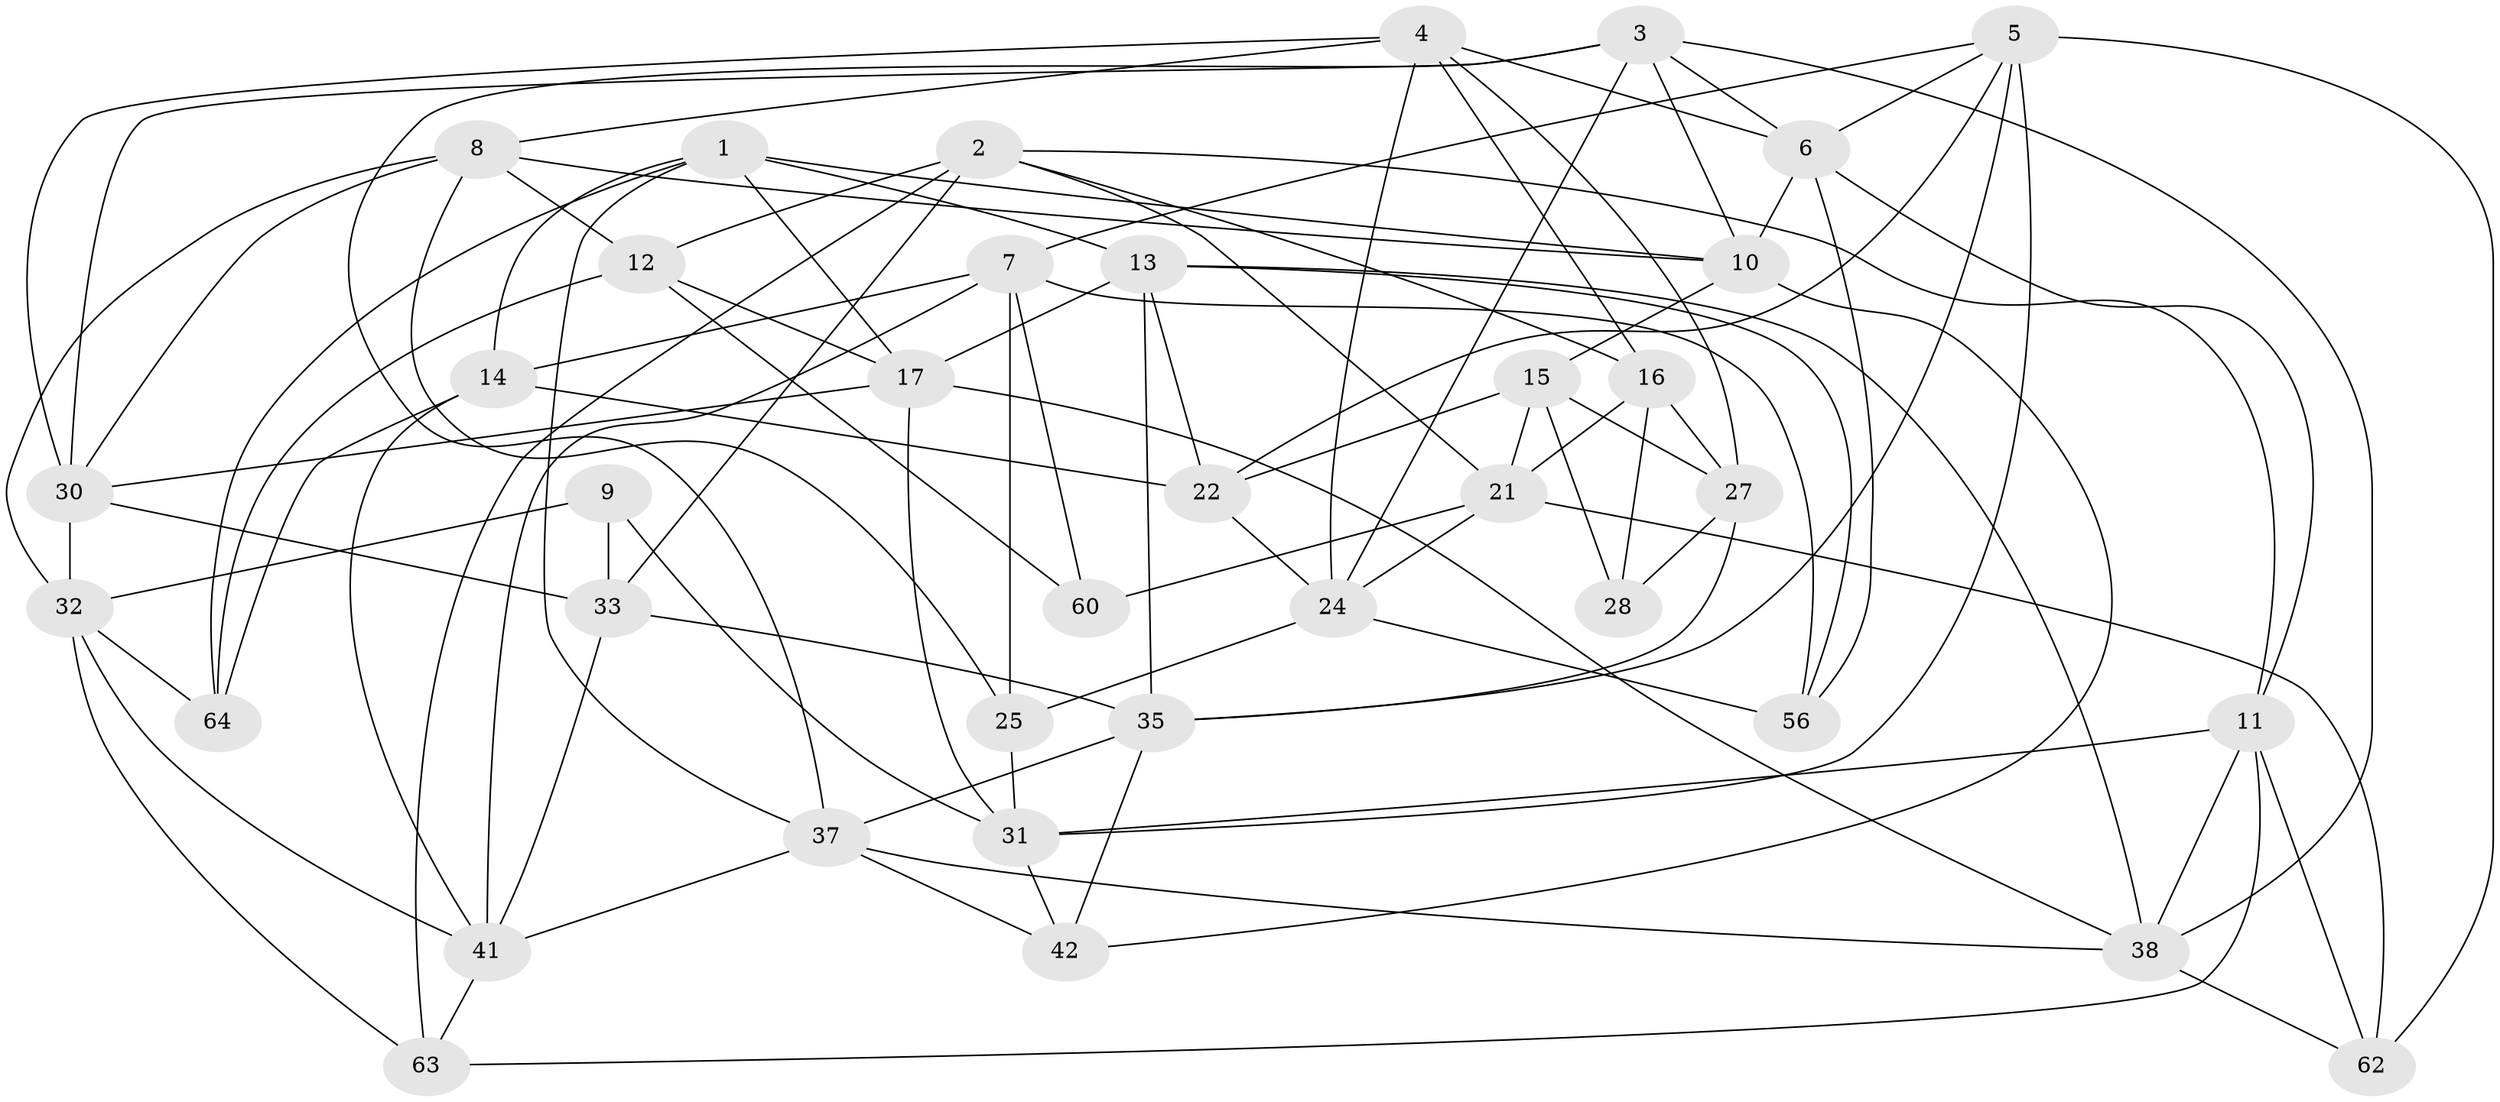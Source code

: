 // original degree distribution, {4: 1.0}
// Generated by graph-tools (version 1.1) at 2025/42/03/06/25 10:42:18]
// undirected, 37 vertices, 97 edges
graph export_dot {
graph [start="1"]
  node [color=gray90,style=filled];
  1 [super="+40"];
  2 [super="+43"];
  3 [super="+50"];
  4 [super="+18"];
  5 [super="+48"];
  6 [super="+34"];
  7 [super="+26"];
  8 [super="+53"];
  9;
  10 [super="+47"];
  11 [super="+20"];
  12 [super="+29"];
  13 [super="+19"];
  14 [super="+55"];
  15 [super="+57"];
  16 [super="+36"];
  17 [super="+23"];
  21 [super="+44"];
  22 [super="+45"];
  24 [super="+46"];
  25;
  27 [super="+49"];
  28;
  30 [super="+58"];
  31 [super="+51"];
  32 [super="+59"];
  33 [super="+61"];
  35 [super="+65"];
  37 [super="+54"];
  38 [super="+39"];
  41 [super="+52"];
  42;
  56;
  60;
  62;
  63;
  64;
  1 -- 13;
  1 -- 64;
  1 -- 17;
  1 -- 10;
  1 -- 37;
  1 -- 14;
  2 -- 63;
  2 -- 16;
  2 -- 11;
  2 -- 12;
  2 -- 21;
  2 -- 33;
  3 -- 10;
  3 -- 37;
  3 -- 24;
  3 -- 38;
  3 -- 6;
  3 -- 30;
  4 -- 16;
  4 -- 27;
  4 -- 6;
  4 -- 8;
  4 -- 24;
  4 -- 30;
  5 -- 62;
  5 -- 22;
  5 -- 35;
  5 -- 7;
  5 -- 6;
  5 -- 31;
  6 -- 56;
  6 -- 11;
  6 -- 10;
  7 -- 25;
  7 -- 56;
  7 -- 41;
  7 -- 60;
  7 -- 14;
  8 -- 25;
  8 -- 30;
  8 -- 32;
  8 -- 10;
  8 -- 12;
  9 -- 33 [weight=2];
  9 -- 31;
  9 -- 32;
  10 -- 42;
  10 -- 15;
  11 -- 38;
  11 -- 62;
  11 -- 63;
  11 -- 31;
  12 -- 64;
  12 -- 60 [weight=2];
  12 -- 17;
  13 -- 56;
  13 -- 38;
  13 -- 17;
  13 -- 22;
  13 -- 35;
  14 -- 64;
  14 -- 41;
  14 -- 22 [weight=2];
  15 -- 28;
  15 -- 27 [weight=2];
  15 -- 21;
  15 -- 22;
  16 -- 21;
  16 -- 28 [weight=2];
  16 -- 27;
  17 -- 31;
  17 -- 38;
  17 -- 30;
  21 -- 60;
  21 -- 24;
  21 -- 62;
  22 -- 24;
  24 -- 56;
  24 -- 25;
  25 -- 31;
  27 -- 35;
  27 -- 28;
  30 -- 32;
  30 -- 33;
  31 -- 42;
  32 -- 64;
  32 -- 63;
  32 -- 41;
  33 -- 41;
  33 -- 35;
  35 -- 42;
  35 -- 37;
  37 -- 42;
  37 -- 38;
  37 -- 41;
  38 -- 62;
  41 -- 63;
}

